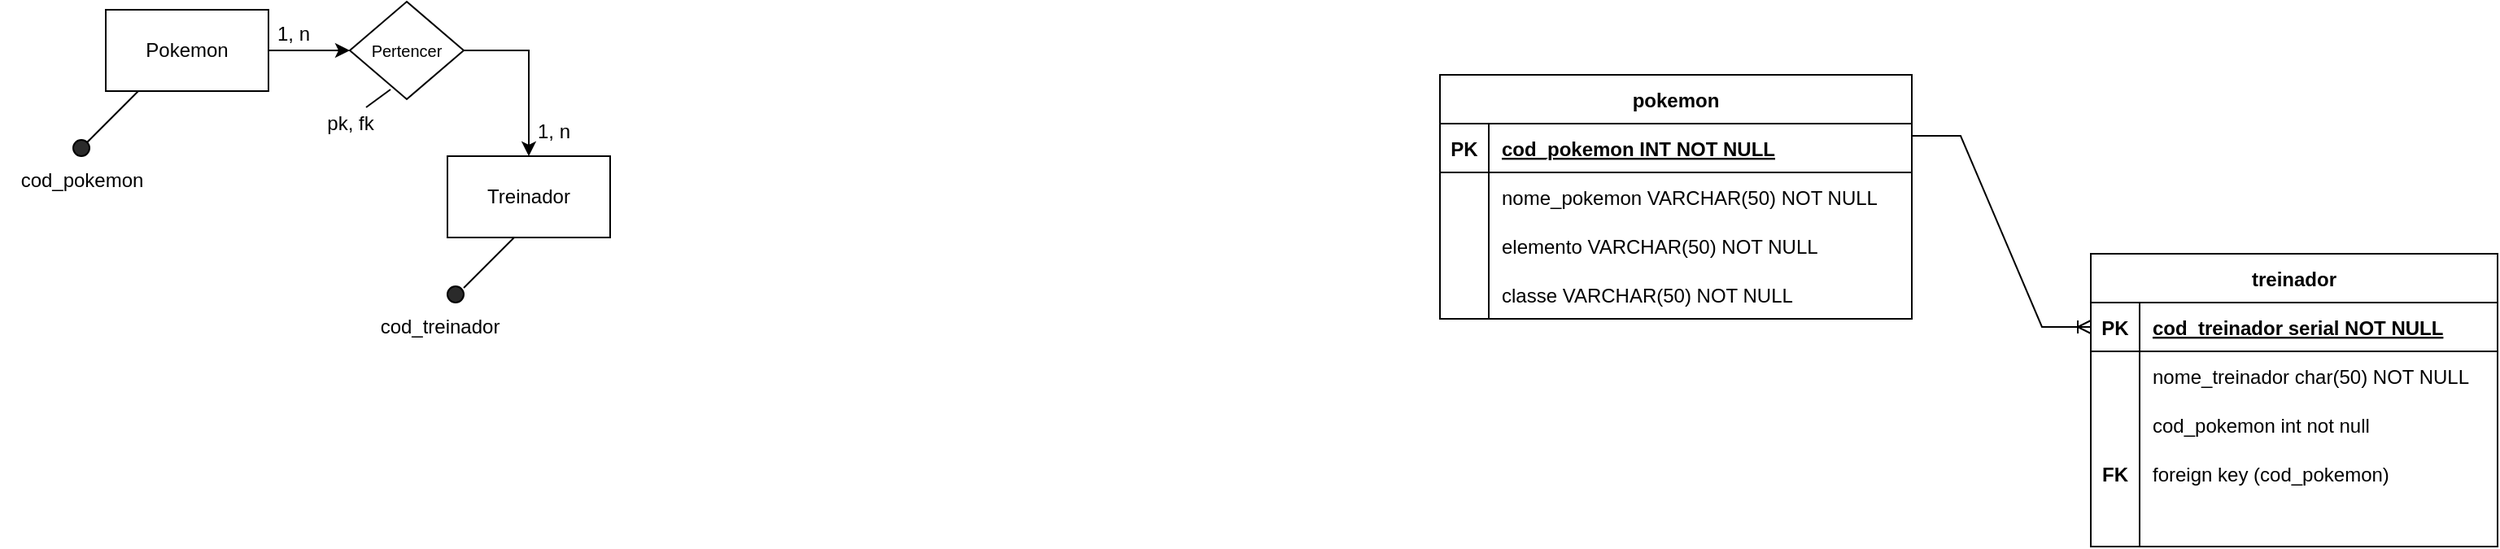 <mxfile version="28.2.5" pages="2">
  <diagram name="Página-1" id="p77_3hQbr710BmQZMFj4">
    <mxGraphModel dx="1820" dy="778" grid="1" gridSize="10" guides="1" tooltips="1" connect="1" arrows="1" fold="1" page="1" pageScale="1" pageWidth="827" pageHeight="1169" math="0" shadow="0">
      <root>
        <mxCell id="0" />
        <mxCell id="1" parent="0" />
        <mxCell id="-qsRG8nNLAcBIMjKxr9J-5" value="" style="edgeStyle=orthogonalEdgeStyle;rounded=0;orthogonalLoop=1;jettySize=auto;html=1;" edge="1" parent="1" source="-qsRG8nNLAcBIMjKxr9J-1" target="-qsRG8nNLAcBIMjKxr9J-4">
          <mxGeometry relative="1" as="geometry" />
        </mxCell>
        <mxCell id="-qsRG8nNLAcBIMjKxr9J-1" value="Pokemon" style="rounded=0;whiteSpace=wrap;html=1;" vertex="1" parent="1">
          <mxGeometry x="70" y="100" width="100" height="50" as="geometry" />
        </mxCell>
        <mxCell id="-qsRG8nNLAcBIMjKxr9J-2" value="Treinador" style="rounded=0;whiteSpace=wrap;html=1;" vertex="1" parent="1">
          <mxGeometry x="280" y="190" width="100" height="50" as="geometry" />
        </mxCell>
        <mxCell id="-qsRG8nNLAcBIMjKxr9J-6" style="edgeStyle=orthogonalEdgeStyle;rounded=0;orthogonalLoop=1;jettySize=auto;html=1;entryX=0.5;entryY=0;entryDx=0;entryDy=0;exitX=1;exitY=0.5;exitDx=0;exitDy=0;" edge="1" parent="1" source="-qsRG8nNLAcBIMjKxr9J-4" target="-qsRG8nNLAcBIMjKxr9J-2">
          <mxGeometry relative="1" as="geometry" />
        </mxCell>
        <mxCell id="-qsRG8nNLAcBIMjKxr9J-4" value="&lt;font style=&quot;font-size: 10px;&quot;&gt;Pertencer&lt;/font&gt;" style="rhombus;whiteSpace=wrap;html=1;rounded=0;" vertex="1" parent="1">
          <mxGeometry x="220" y="95" width="70" height="60" as="geometry" />
        </mxCell>
        <mxCell id="-qsRG8nNLAcBIMjKxr9J-7" value="1, n" style="text;html=1;align=center;verticalAlign=middle;resizable=0;points=[];autosize=1;strokeColor=none;fillColor=none;" vertex="1" parent="1">
          <mxGeometry x="165" y="100" width="40" height="30" as="geometry" />
        </mxCell>
        <mxCell id="-qsRG8nNLAcBIMjKxr9J-9" value="1, n" style="text;html=1;align=center;verticalAlign=middle;resizable=0;points=[];autosize=1;strokeColor=none;fillColor=none;" vertex="1" parent="1">
          <mxGeometry x="325" y="160" width="40" height="30" as="geometry" />
        </mxCell>
        <mxCell id="-qsRG8nNLAcBIMjKxr9J-10" value="" style="endArrow=none;html=1;rounded=0;" edge="1" parent="1" source="-qsRG8nNLAcBIMjKxr9J-13">
          <mxGeometry width="50" height="50" relative="1" as="geometry">
            <mxPoint x="60" y="180" as="sourcePoint" />
            <mxPoint x="90" y="150" as="targetPoint" />
          </mxGeometry>
        </mxCell>
        <mxCell id="-qsRG8nNLAcBIMjKxr9J-14" value="" style="endArrow=none;html=1;rounded=0;" edge="1" parent="1" target="-qsRG8nNLAcBIMjKxr9J-13">
          <mxGeometry width="50" height="50" relative="1" as="geometry">
            <mxPoint x="60" y="180" as="sourcePoint" />
            <mxPoint x="90" y="150" as="targetPoint" />
          </mxGeometry>
        </mxCell>
        <mxCell id="-qsRG8nNLAcBIMjKxr9J-13" value="" style="ellipse;whiteSpace=wrap;html=1;aspect=fixed;fillColor=#2A2A2A;" vertex="1" parent="1">
          <mxGeometry x="50" y="180" width="10" height="10" as="geometry" />
        </mxCell>
        <mxCell id="-qsRG8nNLAcBIMjKxr9J-16" value="cod_pokemon" style="text;html=1;align=center;verticalAlign=middle;resizable=0;points=[];autosize=1;strokeColor=none;fillColor=none;" vertex="1" parent="1">
          <mxGeometry x="5" y="190" width="100" height="30" as="geometry" />
        </mxCell>
        <mxCell id="-qsRG8nNLAcBIMjKxr9J-17" value="" style="endArrow=none;html=1;rounded=0;" edge="1" parent="1">
          <mxGeometry width="50" height="50" relative="1" as="geometry">
            <mxPoint x="290" y="271" as="sourcePoint" />
            <mxPoint x="321" y="240" as="targetPoint" />
          </mxGeometry>
        </mxCell>
        <mxCell id="-qsRG8nNLAcBIMjKxr9J-18" value="" style="ellipse;whiteSpace=wrap;html=1;aspect=fixed;fillColor=#2A2A2A;" vertex="1" parent="1">
          <mxGeometry x="280" y="270" width="10" height="10" as="geometry" />
        </mxCell>
        <mxCell id="-qsRG8nNLAcBIMjKxr9J-19" value="cod_treinador" style="text;html=1;align=center;verticalAlign=middle;resizable=0;points=[];autosize=1;strokeColor=none;fillColor=none;" vertex="1" parent="1">
          <mxGeometry x="225" y="280" width="100" height="30" as="geometry" />
        </mxCell>
        <mxCell id="-qsRG8nNLAcBIMjKxr9J-24" value="" style="endArrow=none;html=1;rounded=0;" edge="1" parent="1">
          <mxGeometry width="50" height="50" relative="1" as="geometry">
            <mxPoint x="230" y="160" as="sourcePoint" />
            <mxPoint x="245" y="149" as="targetPoint" />
          </mxGeometry>
        </mxCell>
        <mxCell id="-qsRG8nNLAcBIMjKxr9J-26" value="pk, fk" style="text;html=1;align=center;verticalAlign=middle;resizable=0;points=[];autosize=1;strokeColor=none;fillColor=none;" vertex="1" parent="1">
          <mxGeometry x="195" y="155" width="50" height="30" as="geometry" />
        </mxCell>
        <mxCell id="-qsRG8nNLAcBIMjKxr9J-27" value="pokemon" style="shape=table;startSize=30;container=1;collapsible=1;childLayout=tableLayout;fixedRows=1;rowLines=0;fontStyle=1;align=center;resizeLast=1;" vertex="1" parent="1">
          <mxGeometry x="890" y="140" width="290" height="150" as="geometry" />
        </mxCell>
        <mxCell id="-qsRG8nNLAcBIMjKxr9J-28" value="" style="shape=tableRow;horizontal=0;startSize=0;swimlaneHead=0;swimlaneBody=0;fillColor=none;collapsible=0;dropTarget=0;points=[[0,0.5],[1,0.5]];portConstraint=eastwest;strokeColor=inherit;top=0;left=0;right=0;bottom=1;" vertex="1" parent="-qsRG8nNLAcBIMjKxr9J-27">
          <mxGeometry y="30" width="290" height="30" as="geometry" />
        </mxCell>
        <mxCell id="-qsRG8nNLAcBIMjKxr9J-29" value="PK" style="shape=partialRectangle;overflow=hidden;connectable=0;fillColor=none;strokeColor=inherit;top=0;left=0;bottom=0;right=0;fontStyle=1;" vertex="1" parent="-qsRG8nNLAcBIMjKxr9J-28">
          <mxGeometry width="30" height="30" as="geometry">
            <mxRectangle width="30" height="30" as="alternateBounds" />
          </mxGeometry>
        </mxCell>
        <mxCell id="-qsRG8nNLAcBIMjKxr9J-30" value="cod_pokemon INT NOT NULL " style="shape=partialRectangle;overflow=hidden;connectable=0;fillColor=none;align=left;strokeColor=inherit;top=0;left=0;bottom=0;right=0;spacingLeft=6;fontStyle=5;" vertex="1" parent="-qsRG8nNLAcBIMjKxr9J-28">
          <mxGeometry x="30" width="260" height="30" as="geometry">
            <mxRectangle width="260" height="30" as="alternateBounds" />
          </mxGeometry>
        </mxCell>
        <mxCell id="-qsRG8nNLAcBIMjKxr9J-31" value="" style="shape=tableRow;horizontal=0;startSize=0;swimlaneHead=0;swimlaneBody=0;fillColor=none;collapsible=0;dropTarget=0;points=[[0,0.5],[1,0.5]];portConstraint=eastwest;strokeColor=inherit;top=0;left=0;right=0;bottom=0;" vertex="1" parent="-qsRG8nNLAcBIMjKxr9J-27">
          <mxGeometry y="60" width="290" height="30" as="geometry" />
        </mxCell>
        <mxCell id="-qsRG8nNLAcBIMjKxr9J-32" value="" style="shape=partialRectangle;overflow=hidden;connectable=0;fillColor=none;strokeColor=inherit;top=0;left=0;bottom=0;right=0;" vertex="1" parent="-qsRG8nNLAcBIMjKxr9J-31">
          <mxGeometry width="30" height="30" as="geometry">
            <mxRectangle width="30" height="30" as="alternateBounds" />
          </mxGeometry>
        </mxCell>
        <mxCell id="-qsRG8nNLAcBIMjKxr9J-33" value="nome_pokemon VARCHAR(50) NOT NULL" style="shape=partialRectangle;overflow=hidden;connectable=0;fillColor=none;align=left;strokeColor=inherit;top=0;left=0;bottom=0;right=0;spacingLeft=6;" vertex="1" parent="-qsRG8nNLAcBIMjKxr9J-31">
          <mxGeometry x="30" width="260" height="30" as="geometry">
            <mxRectangle width="260" height="30" as="alternateBounds" />
          </mxGeometry>
        </mxCell>
        <mxCell id="-qsRG8nNLAcBIMjKxr9J-34" value="" style="shape=tableRow;horizontal=0;startSize=0;swimlaneHead=0;swimlaneBody=0;fillColor=none;collapsible=0;dropTarget=0;points=[[0,0.5],[1,0.5]];portConstraint=eastwest;strokeColor=inherit;top=0;left=0;right=0;bottom=0;" vertex="1" parent="-qsRG8nNLAcBIMjKxr9J-27">
          <mxGeometry y="90" width="290" height="30" as="geometry" />
        </mxCell>
        <mxCell id="-qsRG8nNLAcBIMjKxr9J-35" value="" style="shape=partialRectangle;overflow=hidden;connectable=0;fillColor=none;strokeColor=inherit;top=0;left=0;bottom=0;right=0;" vertex="1" parent="-qsRG8nNLAcBIMjKxr9J-34">
          <mxGeometry width="30" height="30" as="geometry">
            <mxRectangle width="30" height="30" as="alternateBounds" />
          </mxGeometry>
        </mxCell>
        <mxCell id="-qsRG8nNLAcBIMjKxr9J-36" value="elemento VARCHAR(50) NOT NULL" style="shape=partialRectangle;overflow=hidden;connectable=0;fillColor=none;align=left;strokeColor=inherit;top=0;left=0;bottom=0;right=0;spacingLeft=6;" vertex="1" parent="-qsRG8nNLAcBIMjKxr9J-34">
          <mxGeometry x="30" width="260" height="30" as="geometry">
            <mxRectangle width="260" height="30" as="alternateBounds" />
          </mxGeometry>
        </mxCell>
        <mxCell id="-qsRG8nNLAcBIMjKxr9J-37" value="" style="shape=tableRow;horizontal=0;startSize=0;swimlaneHead=0;swimlaneBody=0;fillColor=none;collapsible=0;dropTarget=0;points=[[0,0.5],[1,0.5]];portConstraint=eastwest;strokeColor=inherit;top=0;left=0;right=0;bottom=0;" vertex="1" parent="-qsRG8nNLAcBIMjKxr9J-27">
          <mxGeometry y="120" width="290" height="30" as="geometry" />
        </mxCell>
        <mxCell id="-qsRG8nNLAcBIMjKxr9J-38" value="" style="shape=partialRectangle;overflow=hidden;connectable=0;fillColor=none;strokeColor=inherit;top=0;left=0;bottom=0;right=0;" vertex="1" parent="-qsRG8nNLAcBIMjKxr9J-37">
          <mxGeometry width="30" height="30" as="geometry">
            <mxRectangle width="30" height="30" as="alternateBounds" />
          </mxGeometry>
        </mxCell>
        <mxCell id="-qsRG8nNLAcBIMjKxr9J-39" value="classe VARCHAR(50) NOT NULL" style="shape=partialRectangle;overflow=hidden;connectable=0;fillColor=none;align=left;strokeColor=inherit;top=0;left=0;bottom=0;right=0;spacingLeft=6;" vertex="1" parent="-qsRG8nNLAcBIMjKxr9J-37">
          <mxGeometry x="30" width="260" height="30" as="geometry">
            <mxRectangle width="260" height="30" as="alternateBounds" />
          </mxGeometry>
        </mxCell>
        <mxCell id="-qsRG8nNLAcBIMjKxr9J-61" value="" style="edgeStyle=entityRelationEdgeStyle;fontSize=12;html=1;endArrow=ERoneToMany;rounded=0;exitX=1;exitY=0.25;exitDx=0;exitDy=0;entryX=0;entryY=0.5;entryDx=0;entryDy=0;" edge="1" parent="1" source="-qsRG8nNLAcBIMjKxr9J-27" target="-qsRG8nNLAcBIMjKxr9J-41">
          <mxGeometry width="100" height="100" relative="1" as="geometry">
            <mxPoint x="1290" y="400" as="sourcePoint" />
            <mxPoint x="1390" y="300" as="targetPoint" />
          </mxGeometry>
        </mxCell>
        <mxCell id="-qsRG8nNLAcBIMjKxr9J-62" value="" style="group" vertex="1" connectable="0" parent="1">
          <mxGeometry x="1290" y="250" width="250" height="180" as="geometry" />
        </mxCell>
        <mxCell id="-qsRG8nNLAcBIMjKxr9J-40" value="treinador" style="shape=table;startSize=30;container=1;collapsible=1;childLayout=tableLayout;fixedRows=1;rowLines=0;fontStyle=1;align=center;resizeLast=1;" vertex="1" parent="-qsRG8nNLAcBIMjKxr9J-62">
          <mxGeometry width="250" height="180" as="geometry" />
        </mxCell>
        <mxCell id="-qsRG8nNLAcBIMjKxr9J-41" value="" style="shape=tableRow;horizontal=0;startSize=0;swimlaneHead=0;swimlaneBody=0;fillColor=none;collapsible=0;dropTarget=0;points=[[0,0.5],[1,0.5]];portConstraint=eastwest;strokeColor=inherit;top=0;left=0;right=0;bottom=1;" vertex="1" parent="-qsRG8nNLAcBIMjKxr9J-40">
          <mxGeometry y="30" width="250" height="30" as="geometry" />
        </mxCell>
        <mxCell id="-qsRG8nNLAcBIMjKxr9J-42" value="PK" style="shape=partialRectangle;overflow=hidden;connectable=0;fillColor=none;strokeColor=inherit;top=0;left=0;bottom=0;right=0;fontStyle=1;" vertex="1" parent="-qsRG8nNLAcBIMjKxr9J-41">
          <mxGeometry width="30" height="30" as="geometry">
            <mxRectangle width="30" height="30" as="alternateBounds" />
          </mxGeometry>
        </mxCell>
        <mxCell id="-qsRG8nNLAcBIMjKxr9J-43" value="cod_treinador serial NOT NULL " style="shape=partialRectangle;overflow=hidden;connectable=0;fillColor=none;align=left;strokeColor=inherit;top=0;left=0;bottom=0;right=0;spacingLeft=6;fontStyle=5;" vertex="1" parent="-qsRG8nNLAcBIMjKxr9J-41">
          <mxGeometry x="30" width="220" height="30" as="geometry">
            <mxRectangle width="220" height="30" as="alternateBounds" />
          </mxGeometry>
        </mxCell>
        <mxCell id="-qsRG8nNLAcBIMjKxr9J-44" value="" style="shape=tableRow;horizontal=0;startSize=0;swimlaneHead=0;swimlaneBody=0;fillColor=none;collapsible=0;dropTarget=0;points=[[0,0.5],[1,0.5]];portConstraint=eastwest;strokeColor=inherit;top=0;left=0;right=0;bottom=0;" vertex="1" parent="-qsRG8nNLAcBIMjKxr9J-40">
          <mxGeometry y="60" width="250" height="30" as="geometry" />
        </mxCell>
        <mxCell id="-qsRG8nNLAcBIMjKxr9J-45" value="" style="shape=partialRectangle;overflow=hidden;connectable=0;fillColor=none;strokeColor=inherit;top=0;left=0;bottom=0;right=0;" vertex="1" parent="-qsRG8nNLAcBIMjKxr9J-44">
          <mxGeometry width="30" height="30" as="geometry">
            <mxRectangle width="30" height="30" as="alternateBounds" />
          </mxGeometry>
        </mxCell>
        <mxCell id="-qsRG8nNLAcBIMjKxr9J-46" value="nome_treinador char(50) NOT NULL" style="shape=partialRectangle;overflow=hidden;connectable=0;fillColor=none;align=left;strokeColor=inherit;top=0;left=0;bottom=0;right=0;spacingLeft=6;" vertex="1" parent="-qsRG8nNLAcBIMjKxr9J-44">
          <mxGeometry x="30" width="220" height="30" as="geometry">
            <mxRectangle width="220" height="30" as="alternateBounds" />
          </mxGeometry>
        </mxCell>
        <mxCell id="-qsRG8nNLAcBIMjKxr9J-47" value="" style="shape=tableRow;horizontal=0;startSize=0;swimlaneHead=0;swimlaneBody=0;fillColor=none;collapsible=0;dropTarget=0;points=[[0,0.5],[1,0.5]];portConstraint=eastwest;strokeColor=inherit;top=0;left=0;right=0;bottom=0;" vertex="1" parent="-qsRG8nNLAcBIMjKxr9J-40">
          <mxGeometry y="90" width="250" height="30" as="geometry" />
        </mxCell>
        <mxCell id="-qsRG8nNLAcBIMjKxr9J-48" value="" style="shape=partialRectangle;overflow=hidden;connectable=0;fillColor=none;strokeColor=inherit;top=0;left=0;bottom=0;right=0;" vertex="1" parent="-qsRG8nNLAcBIMjKxr9J-47">
          <mxGeometry width="30" height="30" as="geometry">
            <mxRectangle width="30" height="30" as="alternateBounds" />
          </mxGeometry>
        </mxCell>
        <mxCell id="-qsRG8nNLAcBIMjKxr9J-49" value="cod_pokemon int not null" style="shape=partialRectangle;overflow=hidden;connectable=0;fillColor=none;align=left;strokeColor=inherit;top=0;left=0;bottom=0;right=0;spacingLeft=6;" vertex="1" parent="-qsRG8nNLAcBIMjKxr9J-47">
          <mxGeometry x="30" width="220" height="30" as="geometry">
            <mxRectangle width="220" height="30" as="alternateBounds" />
          </mxGeometry>
        </mxCell>
        <mxCell id="-qsRG8nNLAcBIMjKxr9J-50" value="" style="shape=tableRow;horizontal=0;startSize=0;swimlaneHead=0;swimlaneBody=0;fillColor=none;collapsible=0;dropTarget=0;points=[[0,0.5],[1,0.5]];portConstraint=eastwest;strokeColor=inherit;top=0;left=0;right=0;bottom=0;" vertex="1" parent="-qsRG8nNLAcBIMjKxr9J-40">
          <mxGeometry y="120" width="250" height="30" as="geometry" />
        </mxCell>
        <mxCell id="-qsRG8nNLAcBIMjKxr9J-51" value="" style="shape=partialRectangle;overflow=hidden;connectable=0;fillColor=none;strokeColor=inherit;top=0;left=0;bottom=0;right=0;" vertex="1" parent="-qsRG8nNLAcBIMjKxr9J-50">
          <mxGeometry width="30" height="30" as="geometry">
            <mxRectangle width="30" height="30" as="alternateBounds" />
          </mxGeometry>
        </mxCell>
        <mxCell id="-qsRG8nNLAcBIMjKxr9J-52" value="foreign key (cod_pokemon)" style="shape=partialRectangle;overflow=hidden;connectable=0;fillColor=none;align=left;strokeColor=inherit;top=0;left=0;bottom=0;right=0;spacingLeft=6;" vertex="1" parent="-qsRG8nNLAcBIMjKxr9J-50">
          <mxGeometry x="30" width="220" height="30" as="geometry">
            <mxRectangle width="220" height="30" as="alternateBounds" />
          </mxGeometry>
        </mxCell>
        <mxCell id="-qsRG8nNLAcBIMjKxr9J-56" value="" style="shape=tableRow;horizontal=0;startSize=0;swimlaneHead=0;swimlaneBody=0;fillColor=none;collapsible=0;dropTarget=0;points=[[0,0.5],[1,0.5]];portConstraint=eastwest;strokeColor=inherit;top=0;left=0;right=0;bottom=0;" vertex="1" parent="-qsRG8nNLAcBIMjKxr9J-40">
          <mxGeometry y="150" width="250" height="30" as="geometry" />
        </mxCell>
        <mxCell id="-qsRG8nNLAcBIMjKxr9J-57" value="" style="shape=partialRectangle;overflow=hidden;connectable=0;fillColor=none;strokeColor=inherit;top=0;left=0;bottom=0;right=0;" vertex="1" parent="-qsRG8nNLAcBIMjKxr9J-56">
          <mxGeometry width="30" height="30" as="geometry">
            <mxRectangle width="30" height="30" as="alternateBounds" />
          </mxGeometry>
        </mxCell>
        <mxCell id="-qsRG8nNLAcBIMjKxr9J-58" value="" style="shape=partialRectangle;overflow=hidden;connectable=0;fillColor=none;align=left;strokeColor=inherit;top=0;left=0;bottom=0;right=0;spacingLeft=6;" vertex="1" parent="-qsRG8nNLAcBIMjKxr9J-56">
          <mxGeometry x="30" width="220" height="30" as="geometry">
            <mxRectangle width="220" height="30" as="alternateBounds" />
          </mxGeometry>
        </mxCell>
        <mxCell id="-qsRG8nNLAcBIMjKxr9J-59" value="FK" style="shape=partialRectangle;overflow=hidden;connectable=0;fillColor=none;strokeColor=inherit;top=0;left=0;bottom=0;right=0;fontStyle=1;" vertex="1" parent="-qsRG8nNLAcBIMjKxr9J-62">
          <mxGeometry y="120" width="30" height="30" as="geometry">
            <mxRectangle width="30" height="30" as="alternateBounds" />
          </mxGeometry>
        </mxCell>
      </root>
    </mxGraphModel>
  </diagram>
  <diagram id="9iWACEDrvVw9VT-fLfQi" name="Página-2">
    <mxGraphModel dx="2112" dy="1718" grid="1" gridSize="10" guides="1" tooltips="1" connect="1" arrows="1" fold="1" page="1" pageScale="1" pageWidth="827" pageHeight="1169" math="0" shadow="0">
      <root>
        <mxCell id="0" />
        <mxCell id="1" parent="0" />
        <mxCell id="if9FrDG1ZQHFAIvzDcSz-10" value="" style="edgeStyle=orthogonalEdgeStyle;rounded=0;orthogonalLoop=1;jettySize=auto;html=1;" edge="1" parent="1" source="if9FrDG1ZQHFAIvzDcSz-1" target="if9FrDG1ZQHFAIvzDcSz-9">
          <mxGeometry relative="1" as="geometry" />
        </mxCell>
        <mxCell id="if9FrDG1ZQHFAIvzDcSz-19" style="edgeStyle=orthogonalEdgeStyle;rounded=0;orthogonalLoop=1;jettySize=auto;html=1;entryX=0;entryY=0.5;entryDx=0;entryDy=0;" edge="1" parent="1" source="if9FrDG1ZQHFAIvzDcSz-1" target="if9FrDG1ZQHFAIvzDcSz-20">
          <mxGeometry relative="1" as="geometry">
            <mxPoint x="370" y="420" as="targetPoint" />
          </mxGeometry>
        </mxCell>
        <mxCell id="if9FrDG1ZQHFAIvzDcSz-22" style="edgeStyle=orthogonalEdgeStyle;rounded=0;orthogonalLoop=1;jettySize=auto;html=1;entryX=1;entryY=0.5;entryDx=0;entryDy=0;" edge="1" parent="1" source="if9FrDG1ZQHFAIvzDcSz-1" target="if9FrDG1ZQHFAIvzDcSz-23">
          <mxGeometry relative="1" as="geometry">
            <mxPoint x="130" y="150" as="targetPoint" />
          </mxGeometry>
        </mxCell>
        <mxCell id="if9FrDG1ZQHFAIvzDcSz-1" value="Aluno" style="rounded=0;whiteSpace=wrap;html=1;" vertex="1" parent="1">
          <mxGeometry x="190" y="130" width="120" height="60" as="geometry" />
        </mxCell>
        <mxCell id="if9FrDG1ZQHFAIvzDcSz-14" style="edgeStyle=orthogonalEdgeStyle;rounded=0;orthogonalLoop=1;jettySize=auto;html=1;entryX=0;entryY=0.5;entryDx=0;entryDy=0;" edge="1" parent="1" source="if9FrDG1ZQHFAIvzDcSz-2" target="if9FrDG1ZQHFAIvzDcSz-12">
          <mxGeometry relative="1" as="geometry" />
        </mxCell>
        <mxCell id="if9FrDG1ZQHFAIvzDcSz-16" value="" style="edgeStyle=orthogonalEdgeStyle;rounded=0;orthogonalLoop=1;jettySize=auto;html=1;" edge="1" parent="1" source="if9FrDG1ZQHFAIvzDcSz-2" target="if9FrDG1ZQHFAIvzDcSz-15">
          <mxGeometry relative="1" as="geometry" />
        </mxCell>
        <mxCell id="if9FrDG1ZQHFAIvzDcSz-26" style="edgeStyle=orthogonalEdgeStyle;rounded=0;orthogonalLoop=1;jettySize=auto;html=1;" edge="1" parent="1" source="if9FrDG1ZQHFAIvzDcSz-2" target="if9FrDG1ZQHFAIvzDcSz-25">
          <mxGeometry relative="1" as="geometry" />
        </mxCell>
        <mxCell id="if9FrDG1ZQHFAIvzDcSz-2" value="Professor" style="rounded=0;whiteSpace=wrap;html=1;" vertex="1" parent="1">
          <mxGeometry x="-370" y="280" width="120" height="60" as="geometry" />
        </mxCell>
        <mxCell id="if9FrDG1ZQHFAIvzDcSz-32" value="" style="edgeStyle=orthogonalEdgeStyle;rounded=0;orthogonalLoop=1;jettySize=auto;html=1;" edge="1" parent="1" source="if9FrDG1ZQHFAIvzDcSz-3" target="if9FrDG1ZQHFAIvzDcSz-31">
          <mxGeometry relative="1" as="geometry" />
        </mxCell>
        <mxCell id="if9FrDG1ZQHFAIvzDcSz-3" value="Salas" style="rounded=0;whiteSpace=wrap;html=1;" vertex="1" parent="1">
          <mxGeometry x="-190" y="-120" width="120" height="60" as="geometry" />
        </mxCell>
        <mxCell id="if9FrDG1ZQHFAIvzDcSz-29" style="edgeStyle=orthogonalEdgeStyle;rounded=0;orthogonalLoop=1;jettySize=auto;html=1;entryX=0.5;entryY=1;entryDx=0;entryDy=0;" edge="1" parent="1" source="if9FrDG1ZQHFAIvzDcSz-4" target="if9FrDG1ZQHFAIvzDcSz-28">
          <mxGeometry relative="1" as="geometry" />
        </mxCell>
        <mxCell id="if9FrDG1ZQHFAIvzDcSz-34" style="edgeStyle=orthogonalEdgeStyle;rounded=0;orthogonalLoop=1;jettySize=auto;html=1;entryX=0;entryY=0.5;entryDx=0;entryDy=0;exitX=0.75;exitY=0;exitDx=0;exitDy=0;" edge="1" parent="1" source="if9FrDG1ZQHFAIvzDcSz-4" target="if9FrDG1ZQHFAIvzDcSz-35">
          <mxGeometry relative="1" as="geometry">
            <mxPoint x="90" y="10" as="targetPoint" />
            <Array as="points">
              <mxPoint x="-80" y="130" />
              <mxPoint x="-80" y="20" />
            </Array>
          </mxGeometry>
        </mxCell>
        <mxCell id="if9FrDG1ZQHFAIvzDcSz-4" value="Turmas" style="rounded=0;whiteSpace=wrap;html=1;" vertex="1" parent="1">
          <mxGeometry x="-190" y="130" width="120" height="60" as="geometry" />
        </mxCell>
        <mxCell id="if9FrDG1ZQHFAIvzDcSz-13" style="edgeStyle=orthogonalEdgeStyle;rounded=0;orthogonalLoop=1;jettySize=auto;html=1;" edge="1" parent="1" source="if9FrDG1ZQHFAIvzDcSz-5" target="if9FrDG1ZQHFAIvzDcSz-12">
          <mxGeometry relative="1" as="geometry" />
        </mxCell>
        <mxCell id="if9FrDG1ZQHFAIvzDcSz-5" value="Curso" style="rounded=0;whiteSpace=wrap;html=1;" vertex="1" parent="1">
          <mxGeometry x="-20" y="280" width="120" height="60" as="geometry" />
        </mxCell>
        <mxCell id="if9FrDG1ZQHFAIvzDcSz-18" style="edgeStyle=orthogonalEdgeStyle;rounded=0;orthogonalLoop=1;jettySize=auto;html=1;" edge="1" parent="1" source="if9FrDG1ZQHFAIvzDcSz-6" target="if9FrDG1ZQHFAIvzDcSz-5">
          <mxGeometry relative="1" as="geometry" />
        </mxCell>
        <mxCell id="if9FrDG1ZQHFAIvzDcSz-6" value="Disciplinas" style="rounded=0;whiteSpace=wrap;html=1;" vertex="1" parent="1">
          <mxGeometry x="-210" y="420" width="120" height="60" as="geometry" />
        </mxCell>
        <mxCell id="if9FrDG1ZQHFAIvzDcSz-7" value="Equipamentos" style="rounded=0;whiteSpace=wrap;html=1;" vertex="1" parent="1">
          <mxGeometry x="150" y="-120" width="120" height="60" as="geometry" />
        </mxCell>
        <mxCell id="if9FrDG1ZQHFAIvzDcSz-8" value="Turno" style="rounded=0;whiteSpace=wrap;html=1;" vertex="1" parent="1">
          <mxGeometry x="410" y="-10" width="120" height="60" as="geometry" />
        </mxCell>
        <mxCell id="if9FrDG1ZQHFAIvzDcSz-11" style="edgeStyle=orthogonalEdgeStyle;rounded=0;orthogonalLoop=1;jettySize=auto;html=1;" edge="1" parent="1" source="if9FrDG1ZQHFAIvzDcSz-9" target="if9FrDG1ZQHFAIvzDcSz-5">
          <mxGeometry relative="1" as="geometry" />
        </mxCell>
        <mxCell id="if9FrDG1ZQHFAIvzDcSz-9" value="MATRICULA" style="rhombus;whiteSpace=wrap;html=1;rounded=0;" vertex="1" parent="1">
          <mxGeometry x="210" y="270" width="80" height="80" as="geometry" />
        </mxCell>
        <mxCell id="if9FrDG1ZQHFAIvzDcSz-12" value="LOTADO" style="rhombus;whiteSpace=wrap;html=1;rounded=0;" vertex="1" parent="1">
          <mxGeometry x="-170" y="270" width="80" height="80" as="geometry" />
        </mxCell>
        <mxCell id="if9FrDG1ZQHFAIvzDcSz-17" style="edgeStyle=orthogonalEdgeStyle;rounded=0;orthogonalLoop=1;jettySize=auto;html=1;" edge="1" parent="1" source="if9FrDG1ZQHFAIvzDcSz-15" target="if9FrDG1ZQHFAIvzDcSz-6">
          <mxGeometry relative="1" as="geometry" />
        </mxCell>
        <mxCell id="if9FrDG1ZQHFAIvzDcSz-15" value="LECIONA" style="rhombus;whiteSpace=wrap;html=1;rounded=0;" vertex="1" parent="1">
          <mxGeometry x="-350" y="410" width="80" height="80" as="geometry" />
        </mxCell>
        <mxCell id="if9FrDG1ZQHFAIvzDcSz-21" style="edgeStyle=orthogonalEdgeStyle;rounded=0;orthogonalLoop=1;jettySize=auto;html=1;" edge="1" parent="1" source="if9FrDG1ZQHFAIvzDcSz-20" target="if9FrDG1ZQHFAIvzDcSz-8">
          <mxGeometry relative="1" as="geometry" />
        </mxCell>
        <mxCell id="if9FrDG1ZQHFAIvzDcSz-20" value="ESTUDA" style="rhombus;whiteSpace=wrap;html=1;rounded=0;" vertex="1" parent="1">
          <mxGeometry x="430" y="120" width="80" height="80" as="geometry" />
        </mxCell>
        <mxCell id="if9FrDG1ZQHFAIvzDcSz-24" style="edgeStyle=orthogonalEdgeStyle;rounded=0;orthogonalLoop=1;jettySize=auto;html=1;" edge="1" parent="1" source="if9FrDG1ZQHFAIvzDcSz-23" target="if9FrDG1ZQHFAIvzDcSz-4">
          <mxGeometry relative="1" as="geometry" />
        </mxCell>
        <mxCell id="if9FrDG1ZQHFAIvzDcSz-23" value="INSCRITO" style="rhombus;whiteSpace=wrap;html=1;rounded=0;" vertex="1" parent="1">
          <mxGeometry x="10" y="120" width="80" height="80" as="geometry" />
        </mxCell>
        <mxCell id="if9FrDG1ZQHFAIvzDcSz-27" style="edgeStyle=orthogonalEdgeStyle;rounded=0;orthogonalLoop=1;jettySize=auto;html=1;" edge="1" parent="1" source="if9FrDG1ZQHFAIvzDcSz-25" target="if9FrDG1ZQHFAIvzDcSz-4">
          <mxGeometry relative="1" as="geometry" />
        </mxCell>
        <mxCell id="if9FrDG1ZQHFAIvzDcSz-25" value="POSSUI" style="rhombus;whiteSpace=wrap;html=1;rounded=0;" vertex="1" parent="1">
          <mxGeometry x="-350" y="120" width="80" height="80" as="geometry" />
        </mxCell>
        <mxCell id="if9FrDG1ZQHFAIvzDcSz-30" style="edgeStyle=orthogonalEdgeStyle;rounded=0;orthogonalLoop=1;jettySize=auto;html=1;" edge="1" parent="1" source="if9FrDG1ZQHFAIvzDcSz-28" target="if9FrDG1ZQHFAIvzDcSz-3">
          <mxGeometry relative="1" as="geometry" />
        </mxCell>
        <mxCell id="if9FrDG1ZQHFAIvzDcSz-28" value="CONTEM" style="rhombus;whiteSpace=wrap;html=1;rounded=0;" vertex="1" parent="1">
          <mxGeometry x="-170" y="-20" width="80" height="80" as="geometry" />
        </mxCell>
        <mxCell id="if9FrDG1ZQHFAIvzDcSz-33" style="edgeStyle=orthogonalEdgeStyle;rounded=0;orthogonalLoop=1;jettySize=auto;html=1;" edge="1" parent="1" source="if9FrDG1ZQHFAIvzDcSz-31" target="if9FrDG1ZQHFAIvzDcSz-7">
          <mxGeometry relative="1" as="geometry" />
        </mxCell>
        <mxCell id="if9FrDG1ZQHFAIvzDcSz-31" value="POSSUI" style="rhombus;whiteSpace=wrap;html=1;rounded=0;" vertex="1" parent="1">
          <mxGeometry y="-130" width="80" height="80" as="geometry" />
        </mxCell>
        <mxCell id="if9FrDG1ZQHFAIvzDcSz-36" style="edgeStyle=orthogonalEdgeStyle;rounded=0;orthogonalLoop=1;jettySize=auto;html=1;entryX=0;entryY=0.5;entryDx=0;entryDy=0;" edge="1" parent="1" source="if9FrDG1ZQHFAIvzDcSz-35" target="if9FrDG1ZQHFAIvzDcSz-8">
          <mxGeometry relative="1" as="geometry" />
        </mxCell>
        <mxCell id="if9FrDG1ZQHFAIvzDcSz-35" value="TEM" style="rhombus;whiteSpace=wrap;html=1;rounded=0;" vertex="1" parent="1">
          <mxGeometry x="110" y="-20" width="80" height="80" as="geometry" />
        </mxCell>
        <mxCell id="if9FrDG1ZQHFAIvzDcSz-37" value="1,n" style="text;html=1;align=center;verticalAlign=middle;resizable=0;points=[];autosize=1;strokeColor=none;fillColor=none;" vertex="1" parent="1">
          <mxGeometry x="305" y="130" width="40" height="30" as="geometry" />
        </mxCell>
        <mxCell id="if9FrDG1ZQHFAIvzDcSz-38" value="1,1" style="text;html=1;align=center;verticalAlign=middle;resizable=0;points=[];autosize=1;strokeColor=none;fillColor=none;" vertex="1" parent="1">
          <mxGeometry x="465" y="50" width="40" height="30" as="geometry" />
        </mxCell>
        <mxCell id="if9FrDG1ZQHFAIvzDcSz-39" value="1,n" style="text;html=1;align=center;verticalAlign=middle;resizable=0;points=[];autosize=1;strokeColor=none;fillColor=none;" vertex="1" parent="1">
          <mxGeometry x="250" y="190" width="40" height="30" as="geometry" />
        </mxCell>
        <mxCell id="if9FrDG1ZQHFAIvzDcSz-40" value="1,1" style="text;html=1;align=center;verticalAlign=middle;resizable=0;points=[];autosize=1;strokeColor=none;fillColor=none;" vertex="1" parent="1">
          <mxGeometry x="100" y="280" width="40" height="30" as="geometry" />
        </mxCell>
        <mxCell id="if9FrDG1ZQHFAIvzDcSz-46" value="1,1" style="text;html=1;align=center;verticalAlign=middle;resizable=0;points=[];autosize=1;strokeColor=none;fillColor=none;" vertex="1" parent="1">
          <mxGeometry x="40" y="340" width="40" height="30" as="geometry" />
        </mxCell>
        <mxCell id="if9FrDG1ZQHFAIvzDcSz-47" value="1,n" style="text;html=1;align=center;verticalAlign=middle;resizable=0;points=[];autosize=1;strokeColor=none;fillColor=none;" vertex="1" parent="1">
          <mxGeometry x="-90" y="420" width="40" height="30" as="geometry" />
        </mxCell>
        <mxCell id="if9FrDG1ZQHFAIvzDcSz-48" value="1,n" style="text;html=1;align=center;verticalAlign=middle;resizable=0;points=[];autosize=1;strokeColor=none;fillColor=none;" vertex="1" parent="1">
          <mxGeometry x="-250" y="280" width="40" height="30" as="geometry" />
        </mxCell>
        <mxCell id="if9FrDG1ZQHFAIvzDcSz-49" value="1,n" style="text;html=1;align=center;verticalAlign=middle;resizable=0;points=[];autosize=1;strokeColor=none;fillColor=none;" vertex="1" parent="1">
          <mxGeometry x="-260" y="420" width="40" height="30" as="geometry" />
        </mxCell>
        <mxCell id="if9FrDG1ZQHFAIvzDcSz-51" value="1,n" style="text;html=1;align=center;verticalAlign=middle;resizable=0;points=[];autosize=1;strokeColor=none;fillColor=none;" vertex="1" parent="1">
          <mxGeometry x="-60" y="280" width="40" height="30" as="geometry" />
        </mxCell>
        <mxCell id="if9FrDG1ZQHFAIvzDcSz-52" value="1,n" style="text;html=1;align=center;verticalAlign=middle;resizable=0;points=[];autosize=1;strokeColor=none;fillColor=none;" vertex="1" parent="1">
          <mxGeometry x="-230" y="130" width="40" height="30" as="geometry" />
        </mxCell>
        <mxCell id="if9FrDG1ZQHFAIvzDcSz-53" value="1,n" style="text;html=1;align=center;verticalAlign=middle;resizable=0;points=[];autosize=1;strokeColor=none;fillColor=none;" vertex="1" parent="1">
          <mxGeometry x="150" y="130" width="40" height="30" as="geometry" />
        </mxCell>
        <mxCell id="if9FrDG1ZQHFAIvzDcSz-54" value="1,1" style="text;html=1;align=center;verticalAlign=middle;resizable=0;points=[];autosize=1;strokeColor=none;fillColor=none;" vertex="1" parent="1">
          <mxGeometry x="-70" y="130" width="40" height="30" as="geometry" />
        </mxCell>
        <mxCell id="if9FrDG1ZQHFAIvzDcSz-55" value="1,1" style="text;html=1;align=center;verticalAlign=middle;resizable=0;points=[];autosize=1;strokeColor=none;fillColor=none;" vertex="1" parent="1">
          <mxGeometry x="-170" y="100" width="40" height="30" as="geometry" />
        </mxCell>
        <mxCell id="if9FrDG1ZQHFAIvzDcSz-56" value="1,n" style="text;html=1;align=center;verticalAlign=middle;resizable=0;points=[];autosize=1;strokeColor=none;fillColor=none;" vertex="1" parent="1">
          <mxGeometry x="-170" y="-60" width="40" height="30" as="geometry" />
        </mxCell>
        <mxCell id="if9FrDG1ZQHFAIvzDcSz-57" value="1,n" style="text;html=1;align=center;verticalAlign=middle;resizable=0;points=[];autosize=1;strokeColor=none;fillColor=none;" vertex="1" parent="1">
          <mxGeometry x="-70" y="-120" width="40" height="30" as="geometry" />
        </mxCell>
        <mxCell id="if9FrDG1ZQHFAIvzDcSz-58" value="1,n" style="text;html=1;align=center;verticalAlign=middle;resizable=0;points=[];autosize=1;strokeColor=none;fillColor=none;" vertex="1" parent="1">
          <mxGeometry x="100" y="-120" width="40" height="30" as="geometry" />
        </mxCell>
        <mxCell id="if9FrDG1ZQHFAIvzDcSz-65" value="" style="edgeStyle=orthogonalEdgeStyle;rounded=0;orthogonalLoop=1;jettySize=auto;html=1;" edge="1" parent="1" source="if9FrDG1ZQHFAIvzDcSz-75" target="if9FrDG1ZQHFAIvzDcSz-64">
          <mxGeometry relative="1" as="geometry" />
        </mxCell>
        <mxCell id="if9FrDG1ZQHFAIvzDcSz-74" value="" style="edgeStyle=orthogonalEdgeStyle;rounded=0;orthogonalLoop=1;jettySize=auto;html=1;" edge="1" parent="1" source="if9FrDG1ZQHFAIvzDcSz-61" target="if9FrDG1ZQHFAIvzDcSz-73">
          <mxGeometry relative="1" as="geometry" />
        </mxCell>
        <mxCell id="if9FrDG1ZQHFAIvzDcSz-79" value="" style="edgeStyle=orthogonalEdgeStyle;rounded=0;orthogonalLoop=1;jettySize=auto;html=1;" edge="1" parent="1" source="if9FrDG1ZQHFAIvzDcSz-61" target="if9FrDG1ZQHFAIvzDcSz-78">
          <mxGeometry relative="1" as="geometry" />
        </mxCell>
        <mxCell id="if9FrDG1ZQHFAIvzDcSz-61" value="Aluno" style="rounded=0;whiteSpace=wrap;html=1;" vertex="1" parent="1">
          <mxGeometry x="1210" width="120" height="60" as="geometry" />
        </mxCell>
        <mxCell id="if9FrDG1ZQHFAIvzDcSz-66" style="edgeStyle=orthogonalEdgeStyle;rounded=0;orthogonalLoop=1;jettySize=auto;html=1;entryX=0.5;entryY=1;entryDx=0;entryDy=0;" edge="1" parent="1" source="if9FrDG1ZQHFAIvzDcSz-62" target="if9FrDG1ZQHFAIvzDcSz-64">
          <mxGeometry relative="1" as="geometry" />
        </mxCell>
        <mxCell id="if9FrDG1ZQHFAIvzDcSz-62" value="Disciplina" style="rounded=0;whiteSpace=wrap;html=1;" vertex="1" parent="1">
          <mxGeometry x="860" y="170" width="120" height="60" as="geometry" />
        </mxCell>
        <mxCell id="if9FrDG1ZQHFAIvzDcSz-68" value="" style="edgeStyle=orthogonalEdgeStyle;rounded=0;orthogonalLoop=1;jettySize=auto;html=1;" edge="1" parent="1" source="if9FrDG1ZQHFAIvzDcSz-63" target="if9FrDG1ZQHFAIvzDcSz-67">
          <mxGeometry relative="1" as="geometry" />
        </mxCell>
        <mxCell id="if9FrDG1ZQHFAIvzDcSz-91" value="" style="edgeStyle=orthogonalEdgeStyle;rounded=0;orthogonalLoop=1;jettySize=auto;html=1;" edge="1" parent="1" source="if9FrDG1ZQHFAIvzDcSz-63" target="if9FrDG1ZQHFAIvzDcSz-90">
          <mxGeometry relative="1" as="geometry" />
        </mxCell>
        <mxCell id="if9FrDG1ZQHFAIvzDcSz-63" value="Professor" style="rounded=0;whiteSpace=wrap;html=1;" vertex="1" parent="1">
          <mxGeometry x="1470" y="170" width="120" height="60" as="geometry" />
        </mxCell>
        <mxCell id="if9FrDG1ZQHFAIvzDcSz-64" value="Possui" style="rhombus;whiteSpace=wrap;html=1;rounded=0;" vertex="1" parent="1">
          <mxGeometry x="880" y="-80" width="80" height="80" as="geometry" />
        </mxCell>
        <mxCell id="if9FrDG1ZQHFAIvzDcSz-69" style="edgeStyle=orthogonalEdgeStyle;rounded=0;orthogonalLoop=1;jettySize=auto;html=1;" edge="1" parent="1" source="if9FrDG1ZQHFAIvzDcSz-67" target="if9FrDG1ZQHFAIvzDcSz-62">
          <mxGeometry relative="1" as="geometry" />
        </mxCell>
        <mxCell id="if9FrDG1ZQHFAIvzDcSz-67" value="Alocado" style="rhombus;whiteSpace=wrap;html=1;rounded=0;" vertex="1" parent="1">
          <mxGeometry x="1150" y="160" width="80" height="80" as="geometry" />
        </mxCell>
        <mxCell id="if9FrDG1ZQHFAIvzDcSz-76" value="" style="edgeStyle=orthogonalEdgeStyle;rounded=0;orthogonalLoop=1;jettySize=auto;html=1;" edge="1" parent="1" source="if9FrDG1ZQHFAIvzDcSz-73" target="if9FrDG1ZQHFAIvzDcSz-75">
          <mxGeometry relative="1" as="geometry" />
        </mxCell>
        <mxCell id="if9FrDG1ZQHFAIvzDcSz-73" value="Matricula" style="rhombus;whiteSpace=wrap;html=1;rounded=0;" vertex="1" parent="1">
          <mxGeometry x="1230" y="-140" width="80" height="80" as="geometry" />
        </mxCell>
        <mxCell id="if9FrDG1ZQHFAIvzDcSz-75" value="Curso" style="whiteSpace=wrap;html=1;rounded=0;" vertex="1" parent="1">
          <mxGeometry x="1210" y="-250" width="120" height="60" as="geometry" />
        </mxCell>
        <mxCell id="if9FrDG1ZQHFAIvzDcSz-80" style="edgeStyle=orthogonalEdgeStyle;rounded=0;orthogonalLoop=1;jettySize=auto;html=1;entryX=0.5;entryY=0;entryDx=0;entryDy=0;" edge="1" parent="1" source="if9FrDG1ZQHFAIvzDcSz-78" target="if9FrDG1ZQHFAIvzDcSz-62">
          <mxGeometry relative="1" as="geometry">
            <Array as="points">
              <mxPoint x="1070" y="90" />
              <mxPoint x="920" y="90" />
            </Array>
          </mxGeometry>
        </mxCell>
        <mxCell id="if9FrDG1ZQHFAIvzDcSz-78" value="Estuda" style="rhombus;whiteSpace=wrap;html=1;rounded=0;" vertex="1" parent="1">
          <mxGeometry x="1030" y="-10" width="80" height="80" as="geometry" />
        </mxCell>
        <mxCell id="if9FrDG1ZQHFAIvzDcSz-82" value="1" style="text;html=1;align=center;verticalAlign=middle;resizable=0;points=[];autosize=1;strokeColor=none;fillColor=none;" vertex="1" parent="1">
          <mxGeometry x="1275" y="-32" width="30" height="30" as="geometry" />
        </mxCell>
        <mxCell id="if9FrDG1ZQHFAIvzDcSz-83" value="1,n" style="text;html=1;align=center;verticalAlign=middle;resizable=0;points=[];autosize=1;strokeColor=none;fillColor=none;" vertex="1" parent="1">
          <mxGeometry x="1270" y="-180" width="40" height="30" as="geometry" />
        </mxCell>
        <mxCell id="if9FrDG1ZQHFAIvzDcSz-84" value="1" style="text;html=1;align=center;verticalAlign=middle;resizable=0;points=[];autosize=1;strokeColor=none;fillColor=none;" vertex="1" parent="1">
          <mxGeometry x="1175" width="30" height="30" as="geometry" />
        </mxCell>
        <mxCell id="if9FrDG1ZQHFAIvzDcSz-85" value="1,n" style="text;html=1;align=center;verticalAlign=middle;resizable=0;points=[];autosize=1;strokeColor=none;fillColor=none;" vertex="1" parent="1">
          <mxGeometry x="960" y="60" width="40" height="30" as="geometry" />
        </mxCell>
        <mxCell id="if9FrDG1ZQHFAIvzDcSz-86" value="1,n" style="text;html=1;align=center;verticalAlign=middle;resizable=0;points=[];autosize=1;strokeColor=none;fillColor=none;" vertex="1" parent="1">
          <mxGeometry x="870" y="140" width="40" height="30" as="geometry" />
        </mxCell>
        <mxCell id="if9FrDG1ZQHFAIvzDcSz-87" value="1" style="text;html=1;align=center;verticalAlign=middle;resizable=0;points=[];autosize=1;strokeColor=none;fillColor=none;" vertex="1" parent="1">
          <mxGeometry x="1175" y="-250" width="30" height="30" as="geometry" />
        </mxCell>
        <mxCell id="if9FrDG1ZQHFAIvzDcSz-88" value="1" style="text;html=1;align=center;verticalAlign=middle;resizable=0;points=[];autosize=1;strokeColor=none;fillColor=none;" vertex="1" parent="1">
          <mxGeometry x="1430" y="170" width="30" height="30" as="geometry" />
        </mxCell>
        <mxCell id="if9FrDG1ZQHFAIvzDcSz-89" value="1,n" style="text;html=1;align=center;verticalAlign=middle;resizable=0;points=[];autosize=1;strokeColor=none;fillColor=none;" vertex="1" parent="1">
          <mxGeometry x="985" y="170" width="40" height="30" as="geometry" />
        </mxCell>
        <mxCell id="if9FrDG1ZQHFAIvzDcSz-92" style="edgeStyle=orthogonalEdgeStyle;rounded=0;orthogonalLoop=1;jettySize=auto;html=1;entryX=1;entryY=0.5;entryDx=0;entryDy=0;" edge="1" parent="1" source="if9FrDG1ZQHFAIvzDcSz-90" target="if9FrDG1ZQHFAIvzDcSz-61">
          <mxGeometry relative="1" as="geometry" />
        </mxCell>
        <mxCell id="if9FrDG1ZQHFAIvzDcSz-90" value="Aula" style="rhombus;whiteSpace=wrap;html=1;rounded=0;" vertex="1" parent="1">
          <mxGeometry x="1490" y="-10" width="80" height="80" as="geometry" />
        </mxCell>
        <mxCell id="if9FrDG1ZQHFAIvzDcSz-93" value="1" style="text;html=1;align=center;verticalAlign=middle;resizable=0;points=[];autosize=1;strokeColor=none;fillColor=none;" vertex="1" parent="1">
          <mxGeometry x="1500" y="140" width="30" height="30" as="geometry" />
        </mxCell>
        <mxCell id="if9FrDG1ZQHFAIvzDcSz-94" value="1,n" style="text;html=1;align=center;verticalAlign=middle;resizable=0;points=[];autosize=1;strokeColor=none;fillColor=none;" vertex="1" parent="1">
          <mxGeometry x="1330" width="40" height="30" as="geometry" />
        </mxCell>
      </root>
    </mxGraphModel>
  </diagram>
</mxfile>
